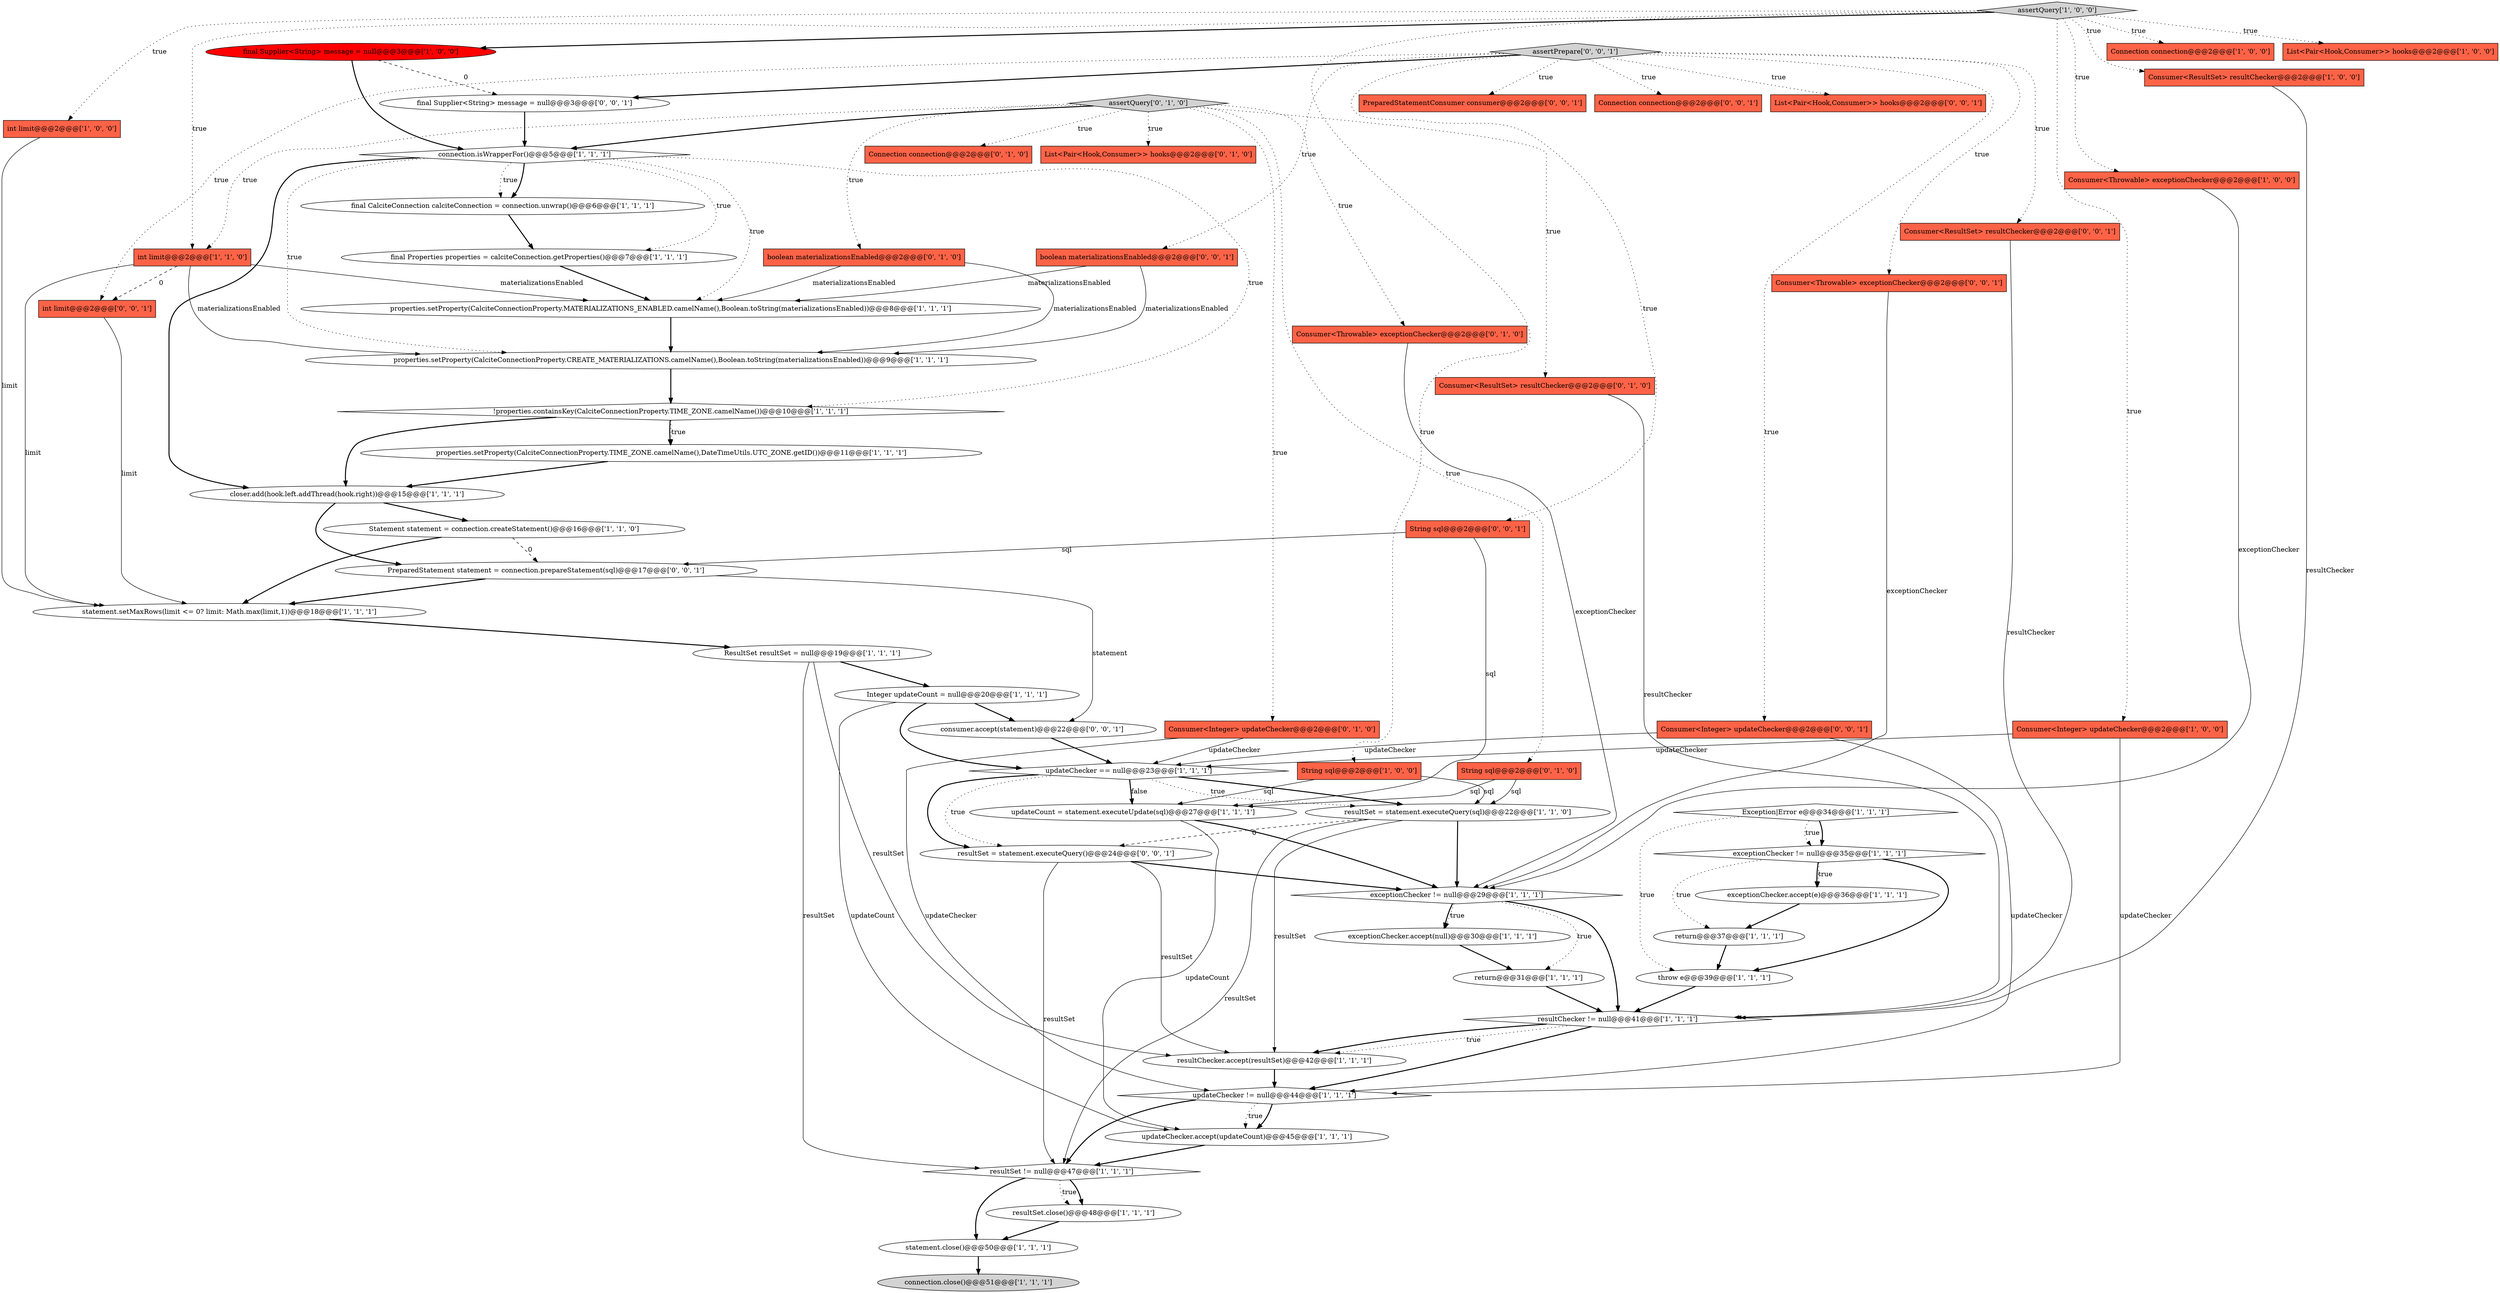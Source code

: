 digraph {
10 [style = filled, label = "resultSet = statement.executeQuery(sql)@@@22@@@['1', '1', '0']", fillcolor = white, shape = ellipse image = "AAA0AAABBB1BBB"];
5 [style = filled, label = "exceptionChecker != null@@@35@@@['1', '1', '1']", fillcolor = white, shape = diamond image = "AAA0AAABBB1BBB"];
0 [style = filled, label = "properties.setProperty(CalciteConnectionProperty.CREATE_MATERIALIZATIONS.camelName(),Boolean.toString(materializationsEnabled))@@@9@@@['1', '1', '1']", fillcolor = white, shape = ellipse image = "AAA0AAABBB1BBB"];
48 [style = filled, label = "Connection connection@@@2@@@['0', '1', '0']", fillcolor = tomato, shape = box image = "AAA0AAABBB2BBB"];
13 [style = filled, label = "Consumer<ResultSet> resultChecker@@@2@@@['1', '0', '0']", fillcolor = tomato, shape = box image = "AAA0AAABBB1BBB"];
59 [style = filled, label = "boolean materializationsEnabled@@@2@@@['0', '0', '1']", fillcolor = tomato, shape = box image = "AAA0AAABBB3BBB"];
37 [style = filled, label = "statement.close()@@@50@@@['1', '1', '1']", fillcolor = white, shape = ellipse image = "AAA0AAABBB1BBB"];
51 [style = filled, label = "PreparedStatementConsumer consumer@@@2@@@['0', '0', '1']", fillcolor = tomato, shape = box image = "AAA0AAABBB3BBB"];
60 [style = filled, label = "String sql@@@2@@@['0', '0', '1']", fillcolor = tomato, shape = box image = "AAA0AAABBB3BBB"];
19 [style = filled, label = "statement.setMaxRows(limit <= 0? limit: Math.max(limit,1))@@@18@@@['1', '1', '1']", fillcolor = white, shape = ellipse image = "AAA0AAABBB1BBB"];
36 [style = filled, label = "ResultSet resultSet = null@@@19@@@['1', '1', '1']", fillcolor = white, shape = ellipse image = "AAA0AAABBB1BBB"];
46 [style = filled, label = "boolean materializationsEnabled@@@2@@@['0', '1', '0']", fillcolor = tomato, shape = box image = "AAA0AAABBB2BBB"];
33 [style = filled, label = "int limit@@@2@@@['1', '1', '0']", fillcolor = tomato, shape = box image = "AAA0AAABBB1BBB"];
23 [style = filled, label = "exceptionChecker.accept(e)@@@36@@@['1', '1', '1']", fillcolor = white, shape = ellipse image = "AAA0AAABBB1BBB"];
49 [style = filled, label = "consumer.accept(statement)@@@22@@@['0', '0', '1']", fillcolor = white, shape = ellipse image = "AAA0AAABBB3BBB"];
7 [style = filled, label = "Exception|Error e@@@34@@@['1', '1', '1']", fillcolor = white, shape = diamond image = "AAA0AAABBB1BBB"];
44 [style = filled, label = "Consumer<Throwable> exceptionChecker@@@2@@@['0', '1', '0']", fillcolor = tomato, shape = box image = "AAA0AAABBB2BBB"];
8 [style = filled, label = "int limit@@@2@@@['1', '0', '0']", fillcolor = tomato, shape = box image = "AAA0AAABBB1BBB"];
39 [style = filled, label = "updateChecker != null@@@44@@@['1', '1', '1']", fillcolor = white, shape = diamond image = "AAA0AAABBB1BBB"];
54 [style = filled, label = "Consumer<ResultSet> resultChecker@@@2@@@['0', '0', '1']", fillcolor = tomato, shape = box image = "AAA0AAABBB3BBB"];
4 [style = filled, label = "updateChecker.accept(updateCount)@@@45@@@['1', '1', '1']", fillcolor = white, shape = ellipse image = "AAA0AAABBB1BBB"];
17 [style = filled, label = "Consumer<Throwable> exceptionChecker@@@2@@@['1', '0', '0']", fillcolor = tomato, shape = box image = "AAA0AAABBB1BBB"];
62 [style = filled, label = "final Supplier<String> message = null@@@3@@@['0', '0', '1']", fillcolor = white, shape = ellipse image = "AAA0AAABBB3BBB"];
28 [style = filled, label = "properties.setProperty(CalciteConnectionProperty.MATERIALIZATIONS_ENABLED.camelName(),Boolean.toString(materializationsEnabled))@@@8@@@['1', '1', '1']", fillcolor = white, shape = ellipse image = "AAA0AAABBB1BBB"];
18 [style = filled, label = "Connection connection@@@2@@@['1', '0', '0']", fillcolor = tomato, shape = box image = "AAA0AAABBB1BBB"];
12 [style = filled, label = "Statement statement = connection.createStatement()@@@16@@@['1', '1', '0']", fillcolor = white, shape = ellipse image = "AAA0AAABBB1BBB"];
38 [style = filled, label = "updateChecker == null@@@23@@@['1', '1', '1']", fillcolor = white, shape = diamond image = "AAA0AAABBB1BBB"];
29 [style = filled, label = "resultChecker != null@@@41@@@['1', '1', '1']", fillcolor = white, shape = diamond image = "AAA0AAABBB1BBB"];
42 [style = filled, label = "List<Pair<Hook,Consumer>> hooks@@@2@@@['0', '1', '0']", fillcolor = tomato, shape = box image = "AAA0AAABBB2BBB"];
50 [style = filled, label = "Consumer<Integer> updateChecker@@@2@@@['0', '0', '1']", fillcolor = tomato, shape = box image = "AAA0AAABBB3BBB"];
16 [style = filled, label = "resultSet != null@@@47@@@['1', '1', '1']", fillcolor = white, shape = diamond image = "AAA0AAABBB1BBB"];
40 [style = filled, label = "resultSet.close()@@@48@@@['1', '1', '1']", fillcolor = white, shape = ellipse image = "AAA0AAABBB1BBB"];
32 [style = filled, label = "exceptionChecker != null@@@29@@@['1', '1', '1']", fillcolor = white, shape = diamond image = "AAA0AAABBB1BBB"];
14 [style = filled, label = "connection.close()@@@51@@@['1', '1', '1']", fillcolor = lightgray, shape = ellipse image = "AAA0AAABBB1BBB"];
52 [style = filled, label = "PreparedStatement statement = connection.prepareStatement(sql)@@@17@@@['0', '0', '1']", fillcolor = white, shape = ellipse image = "AAA0AAABBB3BBB"];
22 [style = filled, label = "connection.isWrapperFor()@@@5@@@['1', '1', '1']", fillcolor = white, shape = diamond image = "AAA0AAABBB1BBB"];
26 [style = filled, label = "throw e@@@39@@@['1', '1', '1']", fillcolor = white, shape = ellipse image = "AAA0AAABBB1BBB"];
25 [style = filled, label = "assertQuery['1', '0', '0']", fillcolor = lightgray, shape = diamond image = "AAA0AAABBB1BBB"];
11 [style = filled, label = "properties.setProperty(CalciteConnectionProperty.TIME_ZONE.camelName(),DateTimeUtils.UTC_ZONE.getID())@@@11@@@['1', '1', '1']", fillcolor = white, shape = ellipse image = "AAA0AAABBB1BBB"];
47 [style = filled, label = "String sql@@@2@@@['0', '1', '0']", fillcolor = tomato, shape = box image = "AAA0AAABBB2BBB"];
30 [style = filled, label = "updateCount = statement.executeUpdate(sql)@@@27@@@['1', '1', '1']", fillcolor = white, shape = ellipse image = "AAA0AAABBB1BBB"];
31 [style = filled, label = "Integer updateCount = null@@@20@@@['1', '1', '1']", fillcolor = white, shape = ellipse image = "AAA0AAABBB1BBB"];
35 [style = filled, label = "final Properties properties = calciteConnection.getProperties()@@@7@@@['1', '1', '1']", fillcolor = white, shape = ellipse image = "AAA0AAABBB1BBB"];
45 [style = filled, label = "Consumer<ResultSet> resultChecker@@@2@@@['0', '1', '0']", fillcolor = tomato, shape = box image = "AAA0AAABBB2BBB"];
43 [style = filled, label = "assertQuery['0', '1', '0']", fillcolor = lightgray, shape = diamond image = "AAA0AAABBB2BBB"];
57 [style = filled, label = "Consumer<Throwable> exceptionChecker@@@2@@@['0', '0', '1']", fillcolor = tomato, shape = box image = "AAA0AAABBB3BBB"];
3 [style = filled, label = "!properties.containsKey(CalciteConnectionProperty.TIME_ZONE.camelName())@@@10@@@['1', '1', '1']", fillcolor = white, shape = diamond image = "AAA0AAABBB1BBB"];
34 [style = filled, label = "resultChecker.accept(resultSet)@@@42@@@['1', '1', '1']", fillcolor = white, shape = ellipse image = "AAA0AAABBB1BBB"];
6 [style = filled, label = "String sql@@@2@@@['1', '0', '0']", fillcolor = tomato, shape = box image = "AAA0AAABBB1BBB"];
20 [style = filled, label = "final Supplier<String> message = null@@@3@@@['1', '0', '0']", fillcolor = red, shape = ellipse image = "AAA1AAABBB1BBB"];
56 [style = filled, label = "resultSet = statement.executeQuery()@@@24@@@['0', '0', '1']", fillcolor = white, shape = ellipse image = "AAA0AAABBB3BBB"];
21 [style = filled, label = "final CalciteConnection calciteConnection = connection.unwrap()@@@6@@@['1', '1', '1']", fillcolor = white, shape = ellipse image = "AAA0AAABBB1BBB"];
15 [style = filled, label = "Consumer<Integer> updateChecker@@@2@@@['1', '0', '0']", fillcolor = tomato, shape = box image = "AAA0AAABBB1BBB"];
41 [style = filled, label = "Consumer<Integer> updateChecker@@@2@@@['0', '1', '0']", fillcolor = tomato, shape = box image = "AAA0AAABBB2BBB"];
61 [style = filled, label = "int limit@@@2@@@['0', '0', '1']", fillcolor = tomato, shape = box image = "AAA0AAABBB3BBB"];
27 [style = filled, label = "return@@@37@@@['1', '1', '1']", fillcolor = white, shape = ellipse image = "AAA0AAABBB1BBB"];
2 [style = filled, label = "List<Pair<Hook,Consumer>> hooks@@@2@@@['1', '0', '0']", fillcolor = tomato, shape = box image = "AAA0AAABBB1BBB"];
58 [style = filled, label = "Connection connection@@@2@@@['0', '0', '1']", fillcolor = tomato, shape = box image = "AAA0AAABBB3BBB"];
9 [style = filled, label = "return@@@31@@@['1', '1', '1']", fillcolor = white, shape = ellipse image = "AAA0AAABBB1BBB"];
1 [style = filled, label = "exceptionChecker.accept(null)@@@30@@@['1', '1', '1']", fillcolor = white, shape = ellipse image = "AAA0AAABBB1BBB"];
24 [style = filled, label = "closer.add(hook.left.addThread(hook.right))@@@15@@@['1', '1', '1']", fillcolor = white, shape = ellipse image = "AAA0AAABBB1BBB"];
53 [style = filled, label = "assertPrepare['0', '0', '1']", fillcolor = lightgray, shape = diamond image = "AAA0AAABBB3BBB"];
55 [style = filled, label = "List<Pair<Hook,Consumer>> hooks@@@2@@@['0', '0', '1']", fillcolor = tomato, shape = box image = "AAA0AAABBB3BBB"];
56->16 [style = solid, label="resultSet"];
16->37 [style = bold, label=""];
33->0 [style = solid, label="materializationsEnabled"];
3->24 [style = bold, label=""];
33->61 [style = dashed, label="0"];
5->23 [style = dotted, label="true"];
15->38 [style = solid, label="updateChecker"];
53->58 [style = dotted, label="true"];
53->59 [style = dotted, label="true"];
10->32 [style = bold, label=""];
19->36 [style = bold, label=""];
53->57 [style = dotted, label="true"];
29->34 [style = bold, label=""];
53->55 [style = dotted, label="true"];
25->18 [style = dotted, label="true"];
44->32 [style = solid, label="exceptionChecker"];
28->0 [style = bold, label=""];
38->30 [style = bold, label=""];
38->56 [style = bold, label=""];
41->38 [style = solid, label="updateChecker"];
43->46 [style = dotted, label="true"];
33->28 [style = solid, label="materializationsEnabled"];
22->35 [style = dotted, label="true"];
21->35 [style = bold, label=""];
9->29 [style = bold, label=""];
53->60 [style = dotted, label="true"];
36->16 [style = solid, label="resultSet"];
16->40 [style = dotted, label="true"];
4->16 [style = bold, label=""];
40->37 [style = bold, label=""];
0->3 [style = bold, label=""];
16->40 [style = bold, label=""];
5->23 [style = bold, label=""];
56->32 [style = bold, label=""];
60->52 [style = solid, label="sql"];
29->39 [style = bold, label=""];
53->51 [style = dotted, label="true"];
22->0 [style = dotted, label="true"];
53->61 [style = dotted, label="true"];
36->31 [style = bold, label=""];
10->16 [style = solid, label="resultSet"];
3->11 [style = bold, label=""];
49->38 [style = bold, label=""];
52->49 [style = solid, label="statement"];
52->19 [style = bold, label=""];
39->4 [style = bold, label=""];
59->28 [style = solid, label="materializationsEnabled"];
35->28 [style = bold, label=""];
6->10 [style = solid, label="sql"];
7->5 [style = bold, label=""];
25->15 [style = dotted, label="true"];
50->38 [style = solid, label="updateChecker"];
43->22 [style = bold, label=""];
38->30 [style = dotted, label="false"];
25->6 [style = dotted, label="true"];
15->39 [style = solid, label="updateChecker"];
10->56 [style = dashed, label="0"];
43->47 [style = dotted, label="true"];
33->19 [style = solid, label="limit"];
46->0 [style = solid, label="materializationsEnabled"];
25->8 [style = dotted, label="true"];
17->32 [style = solid, label="exceptionChecker"];
27->26 [style = bold, label=""];
10->34 [style = solid, label="resultSet"];
22->21 [style = dotted, label="true"];
38->10 [style = dotted, label="true"];
24->12 [style = bold, label=""];
39->16 [style = bold, label=""];
62->22 [style = bold, label=""];
29->34 [style = dotted, label="true"];
20->62 [style = dashed, label="0"];
30->4 [style = solid, label="updateCount"];
7->26 [style = dotted, label="true"];
5->26 [style = bold, label=""];
56->34 [style = solid, label="resultSet"];
53->50 [style = dotted, label="true"];
30->32 [style = bold, label=""];
31->38 [style = bold, label=""];
31->49 [style = bold, label=""];
25->13 [style = dotted, label="true"];
11->24 [style = bold, label=""];
8->19 [style = solid, label="limit"];
1->9 [style = bold, label=""];
7->5 [style = dotted, label="true"];
53->62 [style = bold, label=""];
43->44 [style = dotted, label="true"];
25->20 [style = bold, label=""];
50->39 [style = solid, label="updateChecker"];
31->4 [style = solid, label="updateCount"];
43->48 [style = dotted, label="true"];
32->1 [style = bold, label=""];
34->39 [style = bold, label=""];
5->27 [style = dotted, label="true"];
43->33 [style = dotted, label="true"];
22->3 [style = dotted, label="true"];
25->2 [style = dotted, label="true"];
32->1 [style = dotted, label="true"];
12->52 [style = dashed, label="0"];
3->11 [style = dotted, label="true"];
25->33 [style = dotted, label="true"];
60->30 [style = solid, label="sql"];
41->39 [style = solid, label="updateChecker"];
23->27 [style = bold, label=""];
38->10 [style = bold, label=""];
47->10 [style = solid, label="sql"];
32->9 [style = dotted, label="true"];
26->29 [style = bold, label=""];
13->29 [style = solid, label="resultChecker"];
22->21 [style = bold, label=""];
22->28 [style = dotted, label="true"];
47->30 [style = solid, label="sql"];
59->0 [style = solid, label="materializationsEnabled"];
43->42 [style = dotted, label="true"];
6->30 [style = solid, label="sql"];
20->22 [style = bold, label=""];
32->29 [style = bold, label=""];
37->14 [style = bold, label=""];
39->4 [style = dotted, label="true"];
38->56 [style = dotted, label="true"];
43->45 [style = dotted, label="true"];
25->17 [style = dotted, label="true"];
46->28 [style = solid, label="materializationsEnabled"];
43->41 [style = dotted, label="true"];
57->32 [style = solid, label="exceptionChecker"];
24->52 [style = bold, label=""];
22->24 [style = bold, label=""];
54->29 [style = solid, label="resultChecker"];
53->54 [style = dotted, label="true"];
12->19 [style = bold, label=""];
36->34 [style = solid, label="resultSet"];
45->29 [style = solid, label="resultChecker"];
61->19 [style = solid, label="limit"];
}
